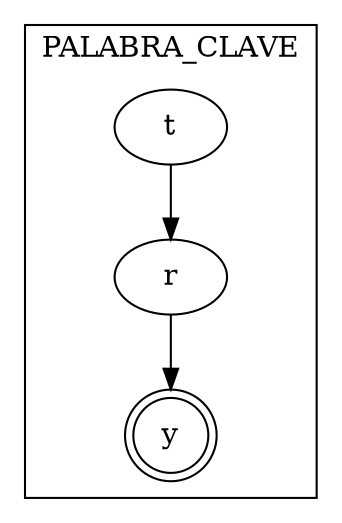 digraph G {

  "y" [shape=doublecircle]  subgraph cluster_0 {

"t" -> "r" -> "y";
    label = "PALABRA_CLAVE";
  }
}